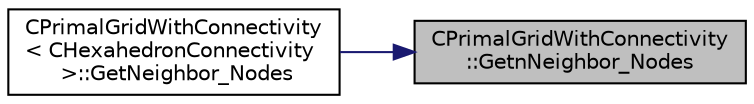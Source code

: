digraph "CPrimalGridWithConnectivity::GetnNeighbor_Nodes"
{
 // LATEX_PDF_SIZE
  edge [fontname="Helvetica",fontsize="10",labelfontname="Helvetica",labelfontsize="10"];
  node [fontname="Helvetica",fontsize="10",shape=record];
  rankdir="RL";
  Node1 [label="CPrimalGridWithConnectivity\l::GetnNeighbor_Nodes",height=0.2,width=0.4,color="black", fillcolor="grey75", style="filled", fontcolor="black",tooltip="Get number of neighbor nodes of a node."];
  Node1 -> Node2 [dir="back",color="midnightblue",fontsize="10",style="solid",fontname="Helvetica"];
  Node2 [label="CPrimalGridWithConnectivity\l\< CHexahedronConnectivity\l \>::GetNeighbor_Nodes",height=0.2,width=0.4,color="black", fillcolor="white", style="filled",URL="$classCPrimalGridWithConnectivity.html#ae460212dfc080cd59aa2e6b1de2ae26e",tooltip=" "];
}
